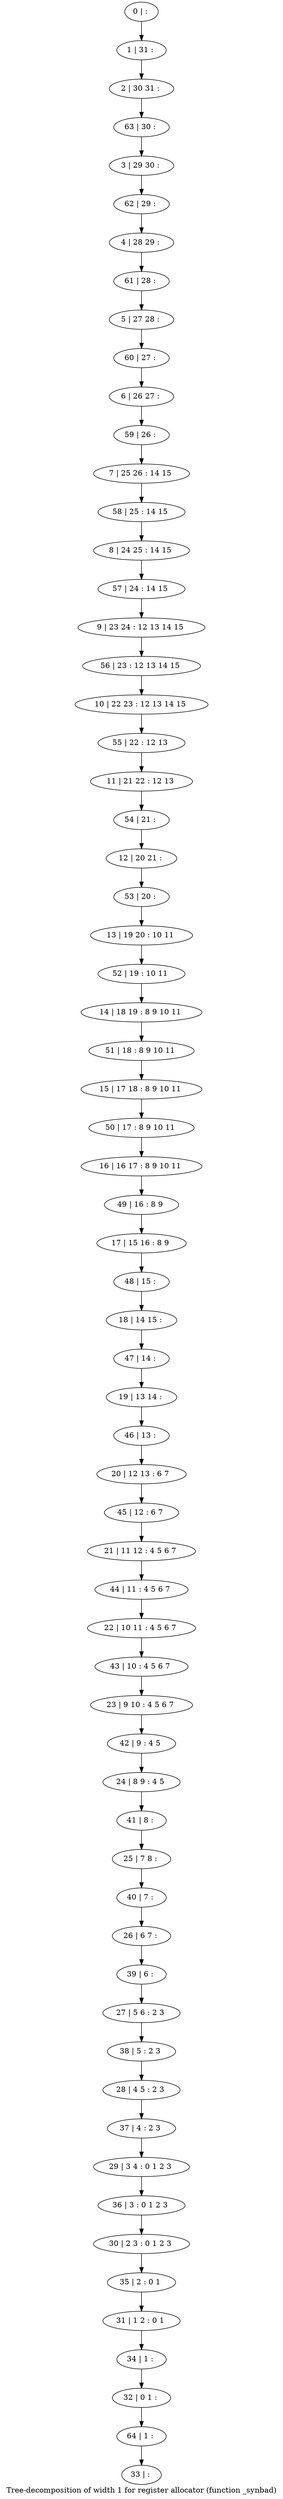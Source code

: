 digraph G {
graph [label="Tree-decomposition of width 1 for register allocator (function _synbad)"]
0[label="0 | : "];
1[label="1 | 31 : "];
2[label="2 | 30 31 : "];
3[label="3 | 29 30 : "];
4[label="4 | 28 29 : "];
5[label="5 | 27 28 : "];
6[label="6 | 26 27 : "];
7[label="7 | 25 26 : 14 15 "];
8[label="8 | 24 25 : 14 15 "];
9[label="9 | 23 24 : 12 13 14 15 "];
10[label="10 | 22 23 : 12 13 14 15 "];
11[label="11 | 21 22 : 12 13 "];
12[label="12 | 20 21 : "];
13[label="13 | 19 20 : 10 11 "];
14[label="14 | 18 19 : 8 9 10 11 "];
15[label="15 | 17 18 : 8 9 10 11 "];
16[label="16 | 16 17 : 8 9 10 11 "];
17[label="17 | 15 16 : 8 9 "];
18[label="18 | 14 15 : "];
19[label="19 | 13 14 : "];
20[label="20 | 12 13 : 6 7 "];
21[label="21 | 11 12 : 4 5 6 7 "];
22[label="22 | 10 11 : 4 5 6 7 "];
23[label="23 | 9 10 : 4 5 6 7 "];
24[label="24 | 8 9 : 4 5 "];
25[label="25 | 7 8 : "];
26[label="26 | 6 7 : "];
27[label="27 | 5 6 : 2 3 "];
28[label="28 | 4 5 : 2 3 "];
29[label="29 | 3 4 : 0 1 2 3 "];
30[label="30 | 2 3 : 0 1 2 3 "];
31[label="31 | 1 2 : 0 1 "];
32[label="32 | 0 1 : "];
33[label="33 | : "];
34[label="34 | 1 : "];
35[label="35 | 2 : 0 1 "];
36[label="36 | 3 : 0 1 2 3 "];
37[label="37 | 4 : 2 3 "];
38[label="38 | 5 : 2 3 "];
39[label="39 | 6 : "];
40[label="40 | 7 : "];
41[label="41 | 8 : "];
42[label="42 | 9 : 4 5 "];
43[label="43 | 10 : 4 5 6 7 "];
44[label="44 | 11 : 4 5 6 7 "];
45[label="45 | 12 : 6 7 "];
46[label="46 | 13 : "];
47[label="47 | 14 : "];
48[label="48 | 15 : "];
49[label="49 | 16 : 8 9 "];
50[label="50 | 17 : 8 9 10 11 "];
51[label="51 | 18 : 8 9 10 11 "];
52[label="52 | 19 : 10 11 "];
53[label="53 | 20 : "];
54[label="54 | 21 : "];
55[label="55 | 22 : 12 13 "];
56[label="56 | 23 : 12 13 14 15 "];
57[label="57 | 24 : 14 15 "];
58[label="58 | 25 : 14 15 "];
59[label="59 | 26 : "];
60[label="60 | 27 : "];
61[label="61 | 28 : "];
62[label="62 | 29 : "];
63[label="63 | 30 : "];
64[label="64 | 1 : "];
0->1 ;
1->2 ;
34->32 ;
31->34 ;
35->31 ;
30->35 ;
36->30 ;
29->36 ;
37->29 ;
28->37 ;
38->28 ;
27->38 ;
39->27 ;
26->39 ;
40->26 ;
25->40 ;
41->25 ;
24->41 ;
42->24 ;
23->42 ;
43->23 ;
22->43 ;
44->22 ;
21->44 ;
45->21 ;
20->45 ;
46->20 ;
19->46 ;
47->19 ;
18->47 ;
48->18 ;
17->48 ;
49->17 ;
16->49 ;
50->16 ;
15->50 ;
51->15 ;
14->51 ;
52->14 ;
13->52 ;
53->13 ;
12->53 ;
54->12 ;
11->54 ;
55->11 ;
10->55 ;
56->10 ;
9->56 ;
57->9 ;
8->57 ;
58->8 ;
7->58 ;
59->7 ;
6->59 ;
60->6 ;
5->60 ;
61->5 ;
4->61 ;
62->4 ;
3->62 ;
63->3 ;
2->63 ;
64->33 ;
32->64 ;
}
